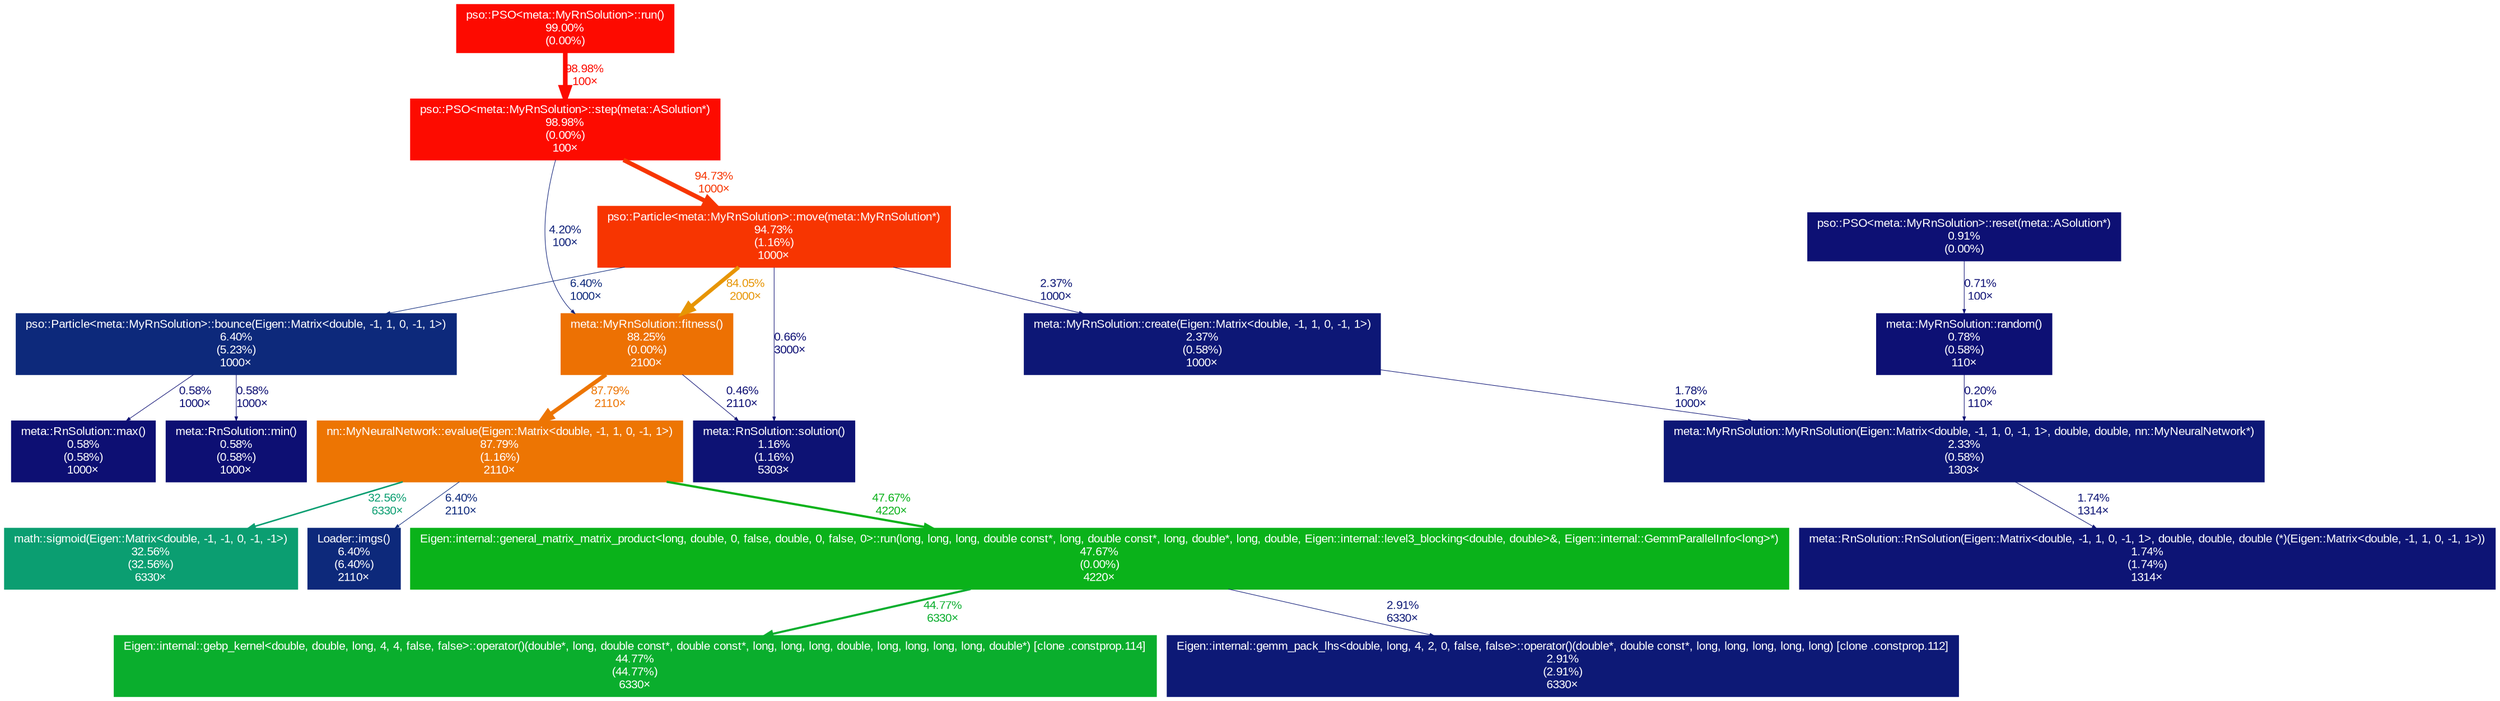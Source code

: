 digraph {
	graph [fontname=Arial, nodesep=0.125, ranksep=0.25];
	node [fontcolor=white, fontname=Arial, height=0, shape=box, style=filled, width=0];
	edge [fontname=Arial];
	1 [color="#fd0a00", fontcolor="#ffffff", fontsize="10.00", label="pso::PSO<meta::MyRnSolution>::run()\n99.00%\n(0.00%)"];
	1 -> 2 [arrowsize="0.99", color="#fd0b00", fontcolor="#fd0b00", fontsize="10.00", label="98.98%\n100×", labeldistance="3.96", penwidth="3.96"];
	2 [color="#fd0b00", fontcolor="#ffffff", fontsize="10.00", label="pso::PSO<meta::MyRnSolution>::step(meta::ASolution*)\n98.98%\n(0.00%)\n100×"];
	2 -> 3 [arrowsize="0.97", color="#f73501", fontcolor="#f73501", fontsize="10.00", label="94.73%\n1000×", labeldistance="3.79", penwidth="3.79"];
	2 -> 4 [arrowsize="0.35", color="#0d1f78", fontcolor="#0d1f78", fontsize="10.00", label="4.20%\n100×", labeldistance="0.50", penwidth="0.50"];
	3 [color="#f73501", fontcolor="#ffffff", fontsize="10.00", label="pso::Particle<meta::MyRnSolution>::move(meta::MyRnSolution*)\n94.73%\n(1.16%)\n1000×"];
	3 -> 4 [arrowsize="0.92", color="#e79504", fontcolor="#e79504", fontsize="10.00", label="84.05%\n2000×", labeldistance="3.36", penwidth="3.36"];
	3 -> 10 [arrowsize="0.35", color="#0d297b", fontcolor="#0d297b", fontsize="10.00", label="6.40%\n1000×", labeldistance="0.50", penwidth="0.50"];
	3 -> 12 [arrowsize="0.35", color="#0d1776", fontcolor="#0d1776", fontsize="10.00", label="2.37%\n1000×", labeldistance="0.50", penwidth="0.50"];
	3 -> 15 [arrowsize="0.35", color="#0d0f74", fontcolor="#0d0f74", fontsize="10.00", label="0.66%\n3000×", labeldistance="0.50", penwidth="0.50"];
	4 [color="#ed7103", fontcolor="#ffffff", fontsize="10.00", label="meta::MyRnSolution::fitness()\n88.25%\n(0.00%)\n2100×"];
	4 -> 5 [arrowsize="0.94", color="#ed7503", fontcolor="#ed7503", fontsize="10.00", label="87.79%\n2110×", labeldistance="3.51", penwidth="3.51"];
	4 -> 15 [arrowsize="0.35", color="#0d0f73", fontcolor="#0d0f73", fontsize="10.00", label="0.46%\n2110×", labeldistance="0.50", penwidth="0.50"];
	5 [color="#ed7503", fontcolor="#ffffff", fontsize="10.00", label="nn::MyNeuralNetwork::evalue(Eigen::Matrix<double, -1, 1, 0, -1, 1>)\n87.79%\n(1.16%)\n2110×"];
	5 -> 6 [arrowsize="0.69", color="#0ab21a", fontcolor="#0ab21a", fontsize="10.00", label="47.67%\n4220×", labeldistance="1.91", penwidth="1.91"];
	5 -> 8 [arrowsize="0.57", color="#0b9e71", fontcolor="#0b9e71", fontsize="10.00", label="32.56%\n6330×", labeldistance="1.30", penwidth="1.30"];
	5 -> 9 [arrowsize="0.35", color="#0d297b", fontcolor="#0d297b", fontsize="10.00", label="6.40%\n2110×", labeldistance="0.50", penwidth="0.50"];
	6 [color="#0ab21a", fontcolor="#ffffff", fontsize="10.00", label="Eigen::internal::general_matrix_matrix_product<long, double, 0, false, double, 0, false, 0>::run(long, long, long, double const*, long, double const*, long, double*, long, double, Eigen::internal::level3_blocking<double, double>&, Eigen::internal::GemmParallelInfo<long>*)\n47.67%\n(0.00%)\n4220×"];
	6 -> 7 [arrowsize="0.67", color="#0aae2d", fontcolor="#0aae2d", fontsize="10.00", label="44.77%\n6330×", labeldistance="1.79", penwidth="1.79"];
	6 -> 11 [arrowsize="0.35", color="#0d1976", fontcolor="#0d1976", fontsize="10.00", label="2.91%\n6330×", labeldistance="0.50", penwidth="0.50"];
	7 [color="#0aae2d", fontcolor="#ffffff", fontsize="10.00", label="Eigen::internal::gebp_kernel<double, double, long, 4, 4, false, false>::operator()(double*, long, double const*, double const*, long, long, long, double, long, long, long, long, double*) [clone .constprop.114]\n44.77%\n(44.77%)\n6330×"];
	8 [color="#0b9e71", fontcolor="#ffffff", fontsize="10.00", label="math::sigmoid(Eigen::Matrix<double, -1, -1, 0, -1, -1>)\n32.56%\n(32.56%)\n6330×"];
	9 [color="#0d297b", fontcolor="#ffffff", fontsize="10.00", label="Loader::imgs()\n6.40%\n(6.40%)\n2110×"];
	10 [color="#0d297b", fontcolor="#ffffff", fontsize="10.00", label="pso::Particle<meta::MyRnSolution>::bounce(Eigen::Matrix<double, -1, 1, 0, -1, 1>)\n6.40%\n(5.23%)\n1000×"];
	10 -> 18 [arrowsize="0.35", color="#0d0f73", fontcolor="#0d0f73", fontsize="10.00", label="0.58%\n1000×", labeldistance="0.50", penwidth="0.50"];
	10 -> 19 [arrowsize="0.35", color="#0d0f73", fontcolor="#0d0f73", fontsize="10.00", label="0.58%\n1000×", labeldistance="0.50", penwidth="0.50"];
	11 [color="#0d1976", fontcolor="#ffffff", fontsize="10.00", label="Eigen::internal::gemm_pack_lhs<double, long, 4, 2, 0, false, false>::operator()(double*, double const*, long, long, long, long, long) [clone .constprop.112]\n2.91%\n(2.91%)\n6330×"];
	12 [color="#0d1776", fontcolor="#ffffff", fontsize="10.00", label="meta::MyRnSolution::create(Eigen::Matrix<double, -1, 1, 0, -1, 1>)\n2.37%\n(0.58%)\n1000×"];
	12 -> 13 [arrowsize="0.35", color="#0d1475", fontcolor="#0d1475", fontsize="10.00", label="1.78%\n1000×", labeldistance="0.50", penwidth="0.50"];
	13 [color="#0d1776", fontcolor="#ffffff", fontsize="10.00", label="meta::MyRnSolution::MyRnSolution(Eigen::Matrix<double, -1, 1, 0, -1, 1>, double, double, nn::MyNeuralNetwork*)\n2.33%\n(0.58%)\n1303×"];
	13 -> 14 [arrowsize="0.35", color="#0d1475", fontcolor="#0d1475", fontsize="10.00", label="1.74%\n1314×", labeldistance="0.50", penwidth="0.50"];
	14 [color="#0d1475", fontcolor="#ffffff", fontsize="10.00", label="meta::RnSolution::RnSolution(Eigen::Matrix<double, -1, 1, 0, -1, 1>, double, double, double (*)(Eigen::Matrix<double, -1, 1, 0, -1, 1>))\n1.74%\n(1.74%)\n1314×"];
	15 [color="#0d1274", fontcolor="#ffffff", fontsize="10.00", label="meta::RnSolution::solution()\n1.16%\n(1.16%)\n5303×"];
	16 [color="#0d1074", fontcolor="#ffffff", fontsize="10.00", label="pso::PSO<meta::MyRnSolution>::reset(meta::ASolution*)\n0.91%\n(0.00%)"];
	16 -> 17 [arrowsize="0.35", color="#0d1074", fontcolor="#0d1074", fontsize="10.00", label="0.71%\n100×", labeldistance="0.50", penwidth="0.50"];
	17 [color="#0d1074", fontcolor="#ffffff", fontsize="10.00", label="meta::MyRnSolution::random()\n0.78%\n(0.58%)\n110×"];
	17 -> 13 [arrowsize="0.35", color="#0d0e73", fontcolor="#0d0e73", fontsize="10.00", label="0.20%\n110×", labeldistance="0.50", penwidth="0.50"];
	18 [color="#0d0f73", fontcolor="#ffffff", fontsize="10.00", label="meta::RnSolution::max()\n0.58%\n(0.58%)\n1000×"];
	19 [color="#0d0f73", fontcolor="#ffffff", fontsize="10.00", label="meta::RnSolution::min()\n0.58%\n(0.58%)\n1000×"];
}
